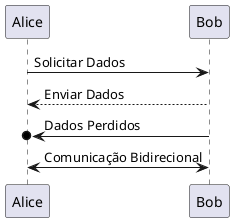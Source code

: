 @startuml Arrows.Sequence
Alice -> Bob: Solicitar Dados
Bob --> Alice: Enviar Dados
Bob ->o Alice: Dados Perdidos
Alice <-> Bob: Comunicação Bidirecional
@enduml

